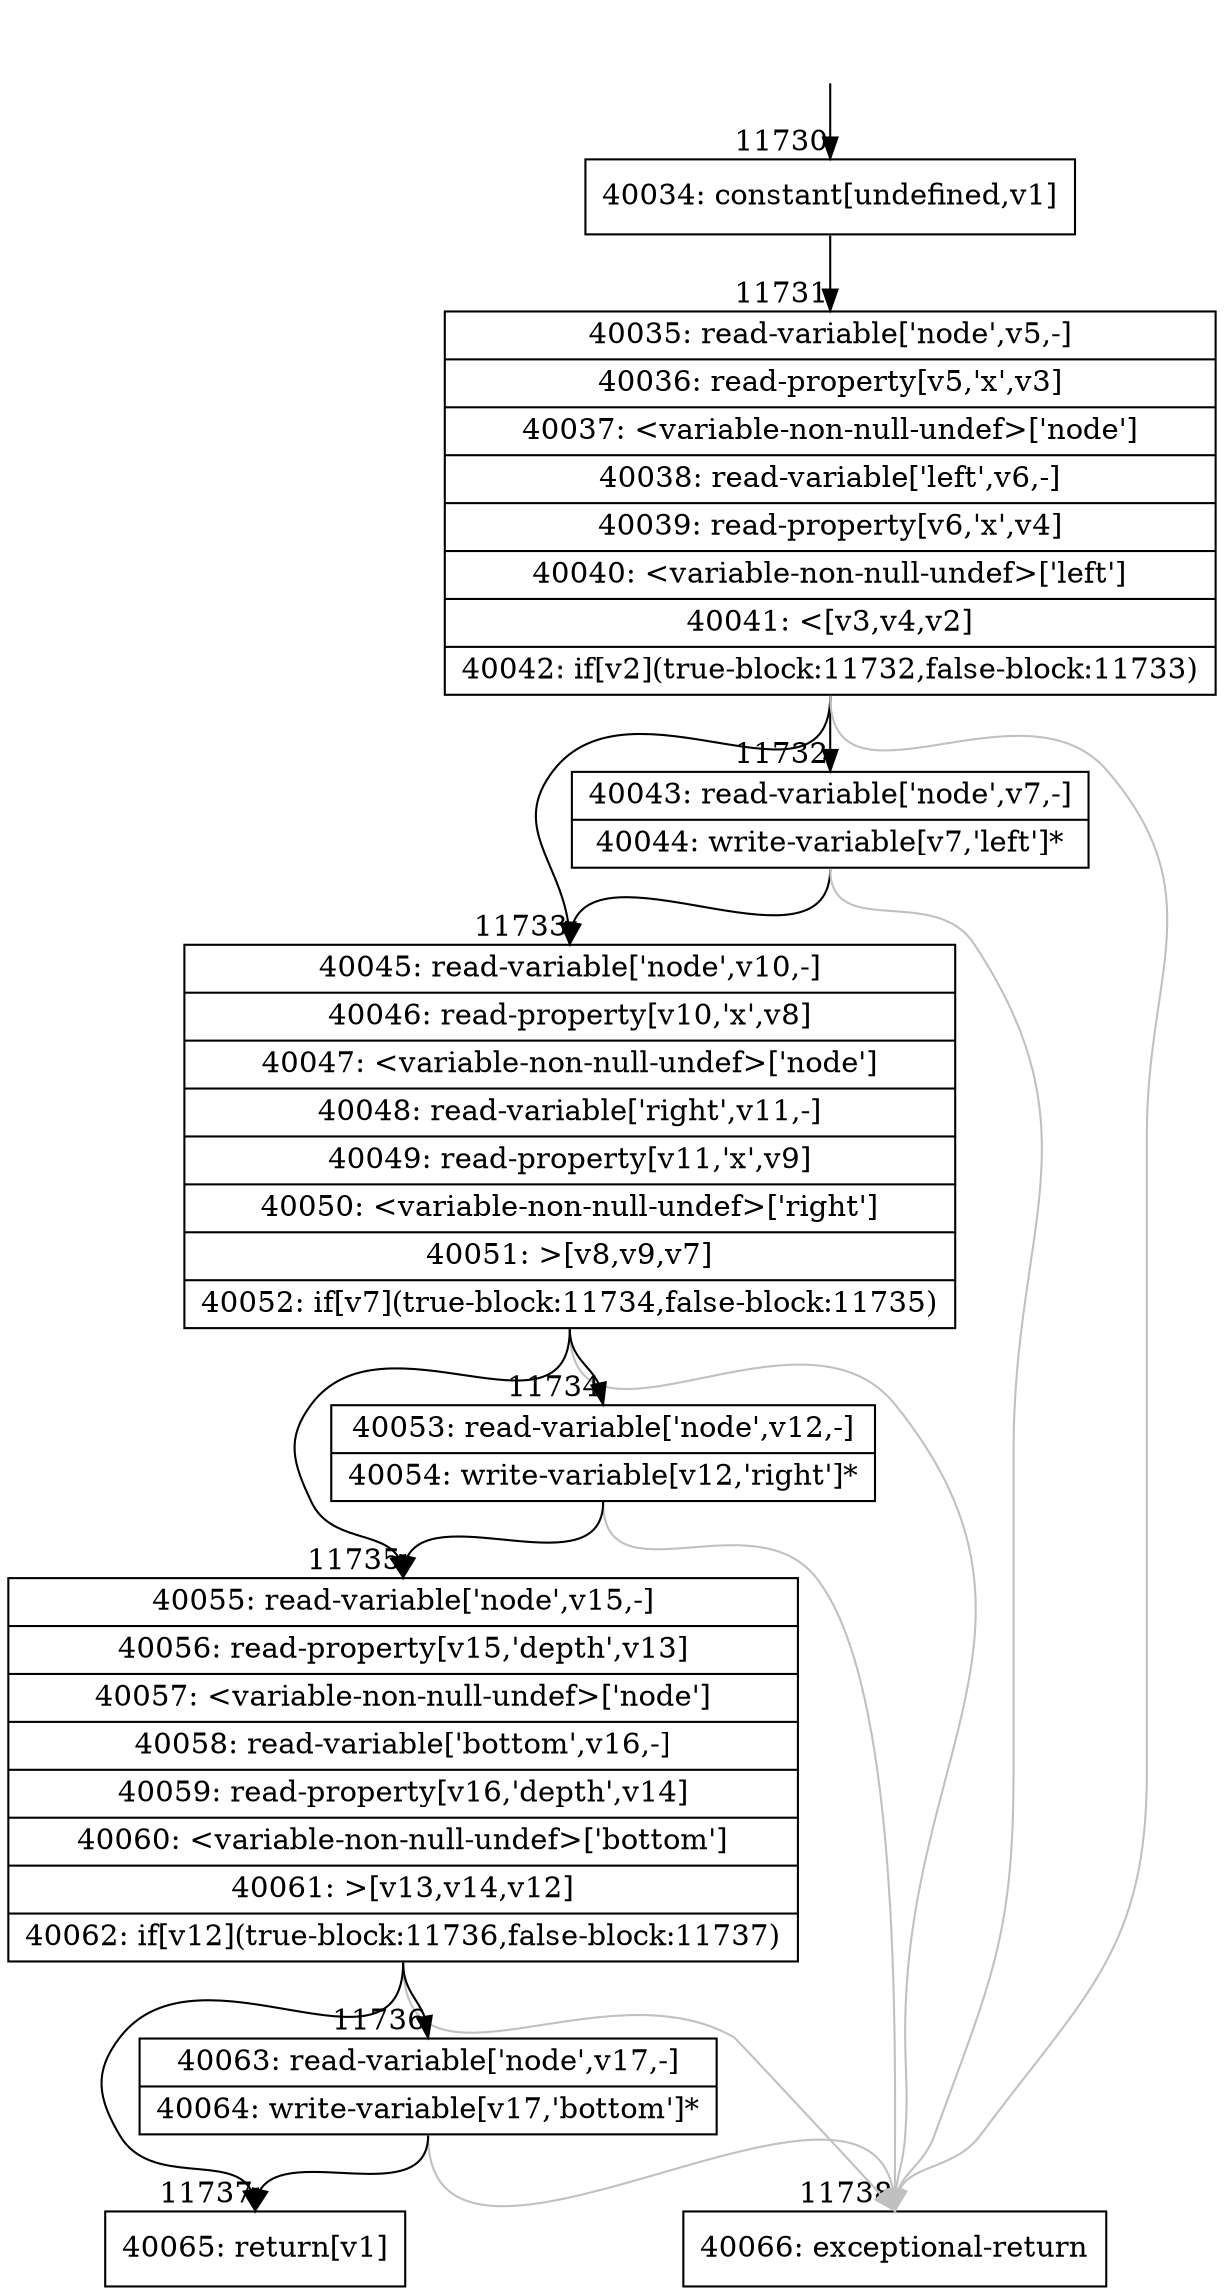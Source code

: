 digraph {
rankdir="TD"
BB_entry1085[shape=none,label=""];
BB_entry1085 -> BB11730 [tailport=s, headport=n, headlabel="    11730"]
BB11730 [shape=record label="{40034: constant[undefined,v1]}" ] 
BB11730 -> BB11731 [tailport=s, headport=n, headlabel="      11731"]
BB11731 [shape=record label="{40035: read-variable['node',v5,-]|40036: read-property[v5,'x',v3]|40037: \<variable-non-null-undef\>['node']|40038: read-variable['left',v6,-]|40039: read-property[v6,'x',v4]|40040: \<variable-non-null-undef\>['left']|40041: \<[v3,v4,v2]|40042: if[v2](true-block:11732,false-block:11733)}" ] 
BB11731 -> BB11732 [tailport=s, headport=n, headlabel="      11732"]
BB11731 -> BB11733 [tailport=s, headport=n, headlabel="      11733"]
BB11731 -> BB11738 [tailport=s, headport=n, color=gray, headlabel="      11738"]
BB11732 [shape=record label="{40043: read-variable['node',v7,-]|40044: write-variable[v7,'left']*}" ] 
BB11732 -> BB11733 [tailport=s, headport=n]
BB11732 -> BB11738 [tailport=s, headport=n, color=gray]
BB11733 [shape=record label="{40045: read-variable['node',v10,-]|40046: read-property[v10,'x',v8]|40047: \<variable-non-null-undef\>['node']|40048: read-variable['right',v11,-]|40049: read-property[v11,'x',v9]|40050: \<variable-non-null-undef\>['right']|40051: \>[v8,v9,v7]|40052: if[v7](true-block:11734,false-block:11735)}" ] 
BB11733 -> BB11734 [tailport=s, headport=n, headlabel="      11734"]
BB11733 -> BB11735 [tailport=s, headport=n, headlabel="      11735"]
BB11733 -> BB11738 [tailport=s, headport=n, color=gray]
BB11734 [shape=record label="{40053: read-variable['node',v12,-]|40054: write-variable[v12,'right']*}" ] 
BB11734 -> BB11735 [tailport=s, headport=n]
BB11734 -> BB11738 [tailport=s, headport=n, color=gray]
BB11735 [shape=record label="{40055: read-variable['node',v15,-]|40056: read-property[v15,'depth',v13]|40057: \<variable-non-null-undef\>['node']|40058: read-variable['bottom',v16,-]|40059: read-property[v16,'depth',v14]|40060: \<variable-non-null-undef\>['bottom']|40061: \>[v13,v14,v12]|40062: if[v12](true-block:11736,false-block:11737)}" ] 
BB11735 -> BB11736 [tailport=s, headport=n, headlabel="      11736"]
BB11735 -> BB11737 [tailport=s, headport=n, headlabel="      11737"]
BB11735 -> BB11738 [tailport=s, headport=n, color=gray]
BB11736 [shape=record label="{40063: read-variable['node',v17,-]|40064: write-variable[v17,'bottom']*}" ] 
BB11736 -> BB11737 [tailport=s, headport=n]
BB11736 -> BB11738 [tailport=s, headport=n, color=gray]
BB11737 [shape=record label="{40065: return[v1]}" ] 
BB11738 [shape=record label="{40066: exceptional-return}" ] 
//#$~ 7026
}

